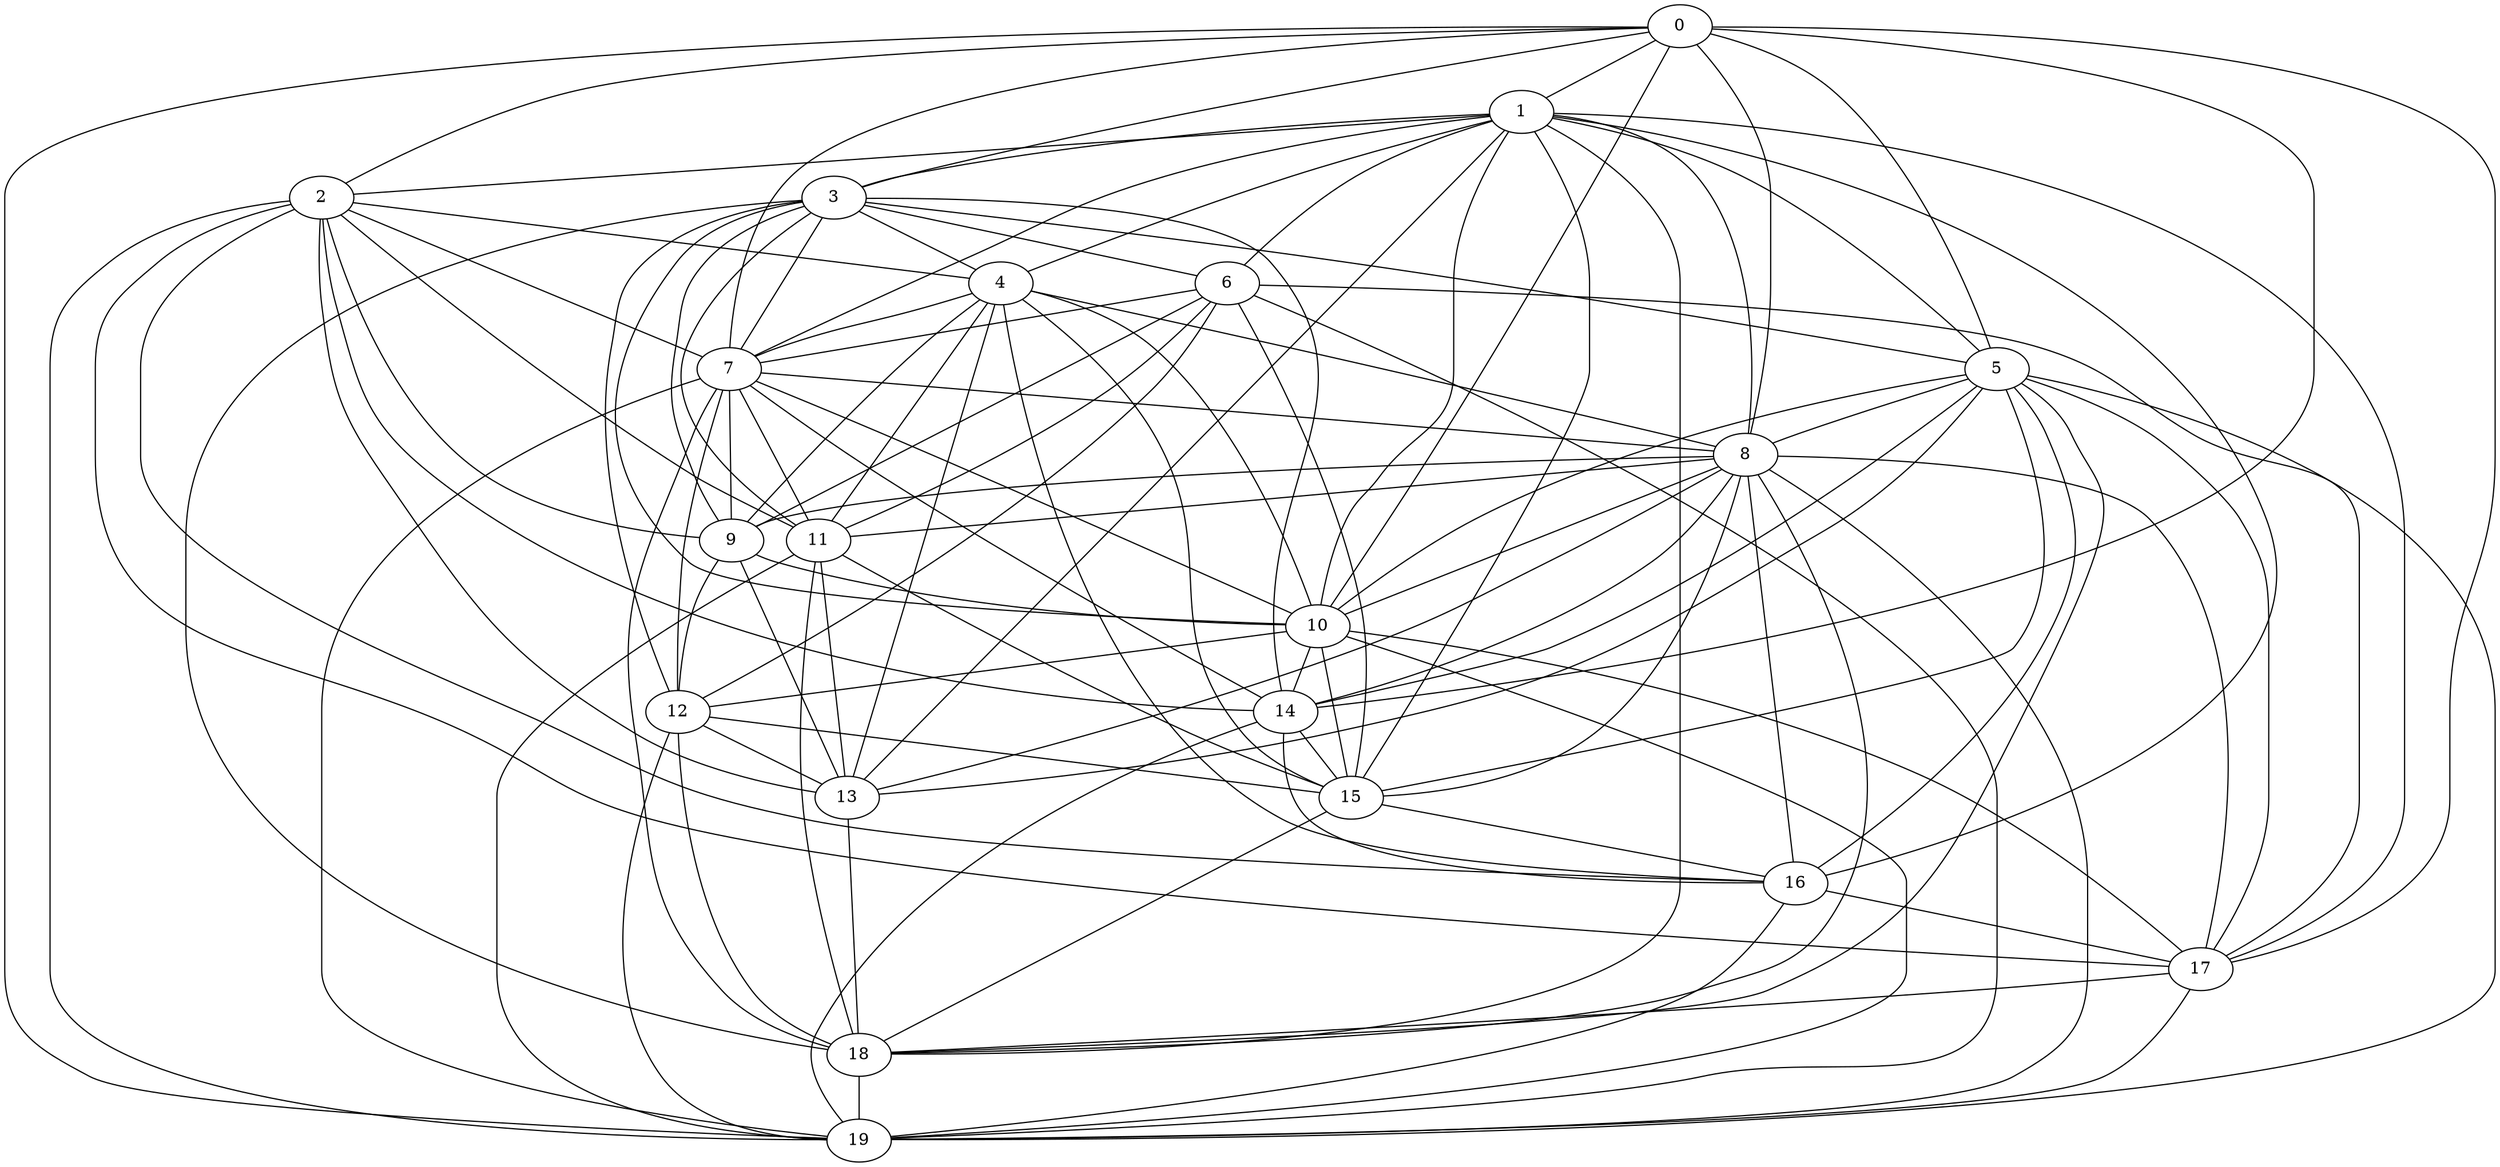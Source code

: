 strict graph "" {
	0	[w=-13];
	1	[w=12];
	0 -- 1	[w=-15];
	2	[w=4];
	0 -- 2	[w=-7];
	3	[w=15];
	0 -- 3	[w=-2];
	5	[w=-13];
	0 -- 5	[w=-15];
	7	[w=3];
	0 -- 7	[w=-11];
	8	[w=10];
	0 -- 8	[w=-7];
	10	[w=10];
	0 -- 10	[w=-11];
	14	[w=15];
	0 -- 14	[w=13];
	17	[w=-16];
	0 -- 17	[w=10];
	19	[w=12];
	0 -- 19	[w=15];
	1 -- 2	[w=-2];
	1 -- 3	[w=-10];
	4	[w=-7];
	1 -- 4	[w=16];
	1 -- 5	[w=-11];
	6	[w=-5];
	1 -- 6	[w=15];
	1 -- 7	[w=12];
	1 -- 8	[w=14];
	1 -- 10	[w=-8];
	13	[w=-13];
	1 -- 13	[w=6];
	15	[w=-13];
	1 -- 15	[w=6];
	16	[w=-12];
	1 -- 16	[w=-4];
	1 -- 17	[w=-2];
	18	[w=10];
	1 -- 18	[w=-2];
	2 -- 4	[w=-12];
	2 -- 7	[w=15];
	9	[w=-9];
	2 -- 9	[w=9];
	11	[w=-12];
	2 -- 11	[w=8];
	2 -- 13	[w=-9];
	2 -- 14	[w=-15];
	2 -- 16	[w=-4];
	2 -- 17	[w=14];
	2 -- 19	[w=9];
	3 -- 4	[w=-4];
	3 -- 5	[w=2];
	3 -- 6	[w=11];
	3 -- 7	[w=-2];
	3 -- 9	[w=10];
	3 -- 10	[w=4];
	3 -- 11	[w=-7];
	12	[w=-2];
	3 -- 12	[w=-11];
	3 -- 14	[w=10];
	3 -- 18	[w=-10];
	4 -- 7	[w=6];
	4 -- 8	[w=4];
	4 -- 9	[w=-3];
	4 -- 10	[w=-12];
	4 -- 11	[w=-6];
	4 -- 13	[w=8];
	4 -- 15	[w=-15];
	4 -- 16	[w=-13];
	5 -- 8	[w=8];
	5 -- 10	[w=9];
	5 -- 13	[w=-13];
	5 -- 14	[w=-10];
	5 -- 15	[w=-6];
	5 -- 16	[w=8];
	5 -- 17	[w=-12];
	5 -- 18	[w=3];
	5 -- 19	[w=12];
	6 -- 7	[w=8];
	6 -- 9	[w=6];
	6 -- 11	[w=13];
	6 -- 12	[w=-9];
	6 -- 15	[w=-6];
	6 -- 17	[w=-10];
	6 -- 19	[w=-4];
	7 -- 8	[w=-11];
	7 -- 9	[w=-16];
	7 -- 10	[w=4];
	7 -- 11	[w=-5];
	7 -- 12	[w=6];
	7 -- 14	[w=-9];
	7 -- 18	[w=12];
	7 -- 19	[w=3];
	8 -- 9	[w=-7];
	8 -- 10	[w=15];
	8 -- 11	[w=-10];
	8 -- 13	[w=9];
	8 -- 14	[w=-9];
	8 -- 15	[w=-4];
	8 -- 16	[w=-7];
	8 -- 17	[w=-13];
	8 -- 18	[w=-15];
	8 -- 19	[w=-8];
	9 -- 10	[w=-6];
	9 -- 12	[w=16];
	9 -- 13	[w=9];
	10 -- 12	[w=-10];
	10 -- 14	[w=9];
	10 -- 15	[w=6];
	10 -- 17	[w=-14];
	10 -- 19	[w=12];
	11 -- 13	[w=13];
	11 -- 15	[w=3];
	11 -- 18	[w=-8];
	11 -- 19	[w=-15];
	12 -- 13	[w=15];
	12 -- 15	[w=6];
	12 -- 18	[w=-3];
	12 -- 19	[w=6];
	13 -- 18	[w=14];
	14 -- 15	[w=-8];
	14 -- 16	[w=-11];
	14 -- 19	[w=11];
	15 -- 16	[w=10];
	15 -- 18	[w=-16];
	16 -- 17	[w=10];
	16 -- 19	[w=12];
	17 -- 18	[w=-9];
	17 -- 19	[w=-14];
	18 -- 19	[w=-2];
}
